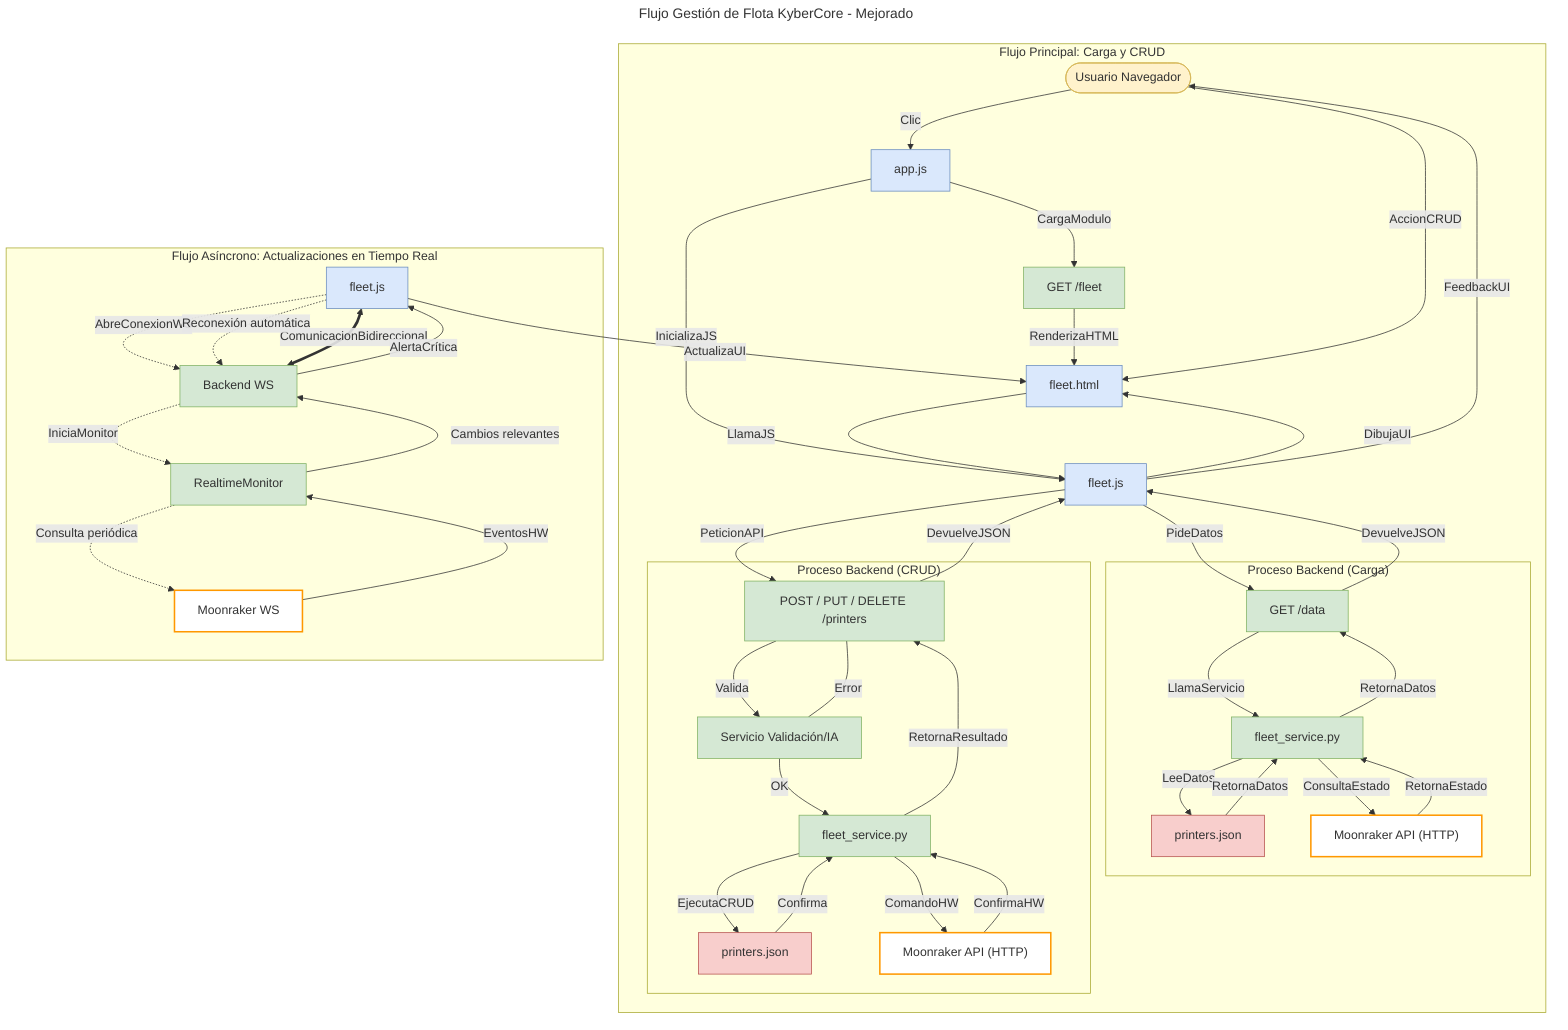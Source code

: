 ---
title: Flujo Gestión de Flota KyberCore - Mejorado
---
flowchart TD
    subgraph "Flujo Principal: Carga y CRUD"
        direction LR
        Usuario([Usuario Navegador]) -->|Clic| appjs[app.js]
        appjs -->|CargaModulo| fleet_controller_html["GET /fleet"]
        fleet_controller_html -->|RenderizaHTML| fleethtml[fleet.html]
        appjs -->|InicializaJS| fleetjs[fleet.js]
        fleetjs -->|PideDatos| fleet_controller_data["GET /data"]
        
    subgraph "Proceso Backend (Carga)"
        direction TB
        fleet_controller_data -->|LlamaServicio| fleet_service["fleet_service.py"]
        fleet_service -->|LeeDatos| printersjson["printers.json"]
        fleet_service -->|ConsultaEstado| moonraker_api["Moonraker API (HTTP)"]
        printersjson -->|RetornaDatos| fleet_service
        moonraker_api -->|RetornaEstado| fleet_service
        fleet_service -->|RetornaDatos| fleet_controller_data
    end

        fleet_controller_data -->|DevuelveJSON| fleetjs
        fleetjs -->|DibujaUI| fleethtml

        Usuario -->|AccionCRUD| fleethtml
        fleethtml -->|LlamaJS| fleetjs
        fleetjs -->|PeticionAPI| fleet_controller_crud["POST / PUT / DELETE /printers"]
        
        subgraph "Proceso Backend (CRUD)"
            direction TB
            fleet_controller_crud -->|Valida| ia_validator["Servicio Validación/IA"]
            ia_validator -- OK --> fleet_service_crud["fleet_service.py"]
            ia_validator -- Error --- fleet_controller_crud
            fleet_service_crud -->|EjecutaCRUD| printersjson_crud["printers.json"]
            fleet_service_crud -->|ComandoHW| moonraker_api_crud["Moonraker API (HTTP)"]
            printersjson_crud -->|Confirma| fleet_service_crud
            moonraker_api_crud -->|ConfirmaHW| fleet_service_crud
            fleet_service_crud -->|RetornaResultado| fleet_controller_crud
        end
        
        fleet_controller_crud -->|DevuelveJSON| fleetjs
        fleetjs -->|FeedbackUI| Usuario
    end

    subgraph "Flujo Asíncrono: Actualizaciones en Tiempo Real"
        direction TB
        fleetjs_ws[fleet.js] -.->|AbreConexionWS| backend_ws[Backend WS]
        backend_ws -.->|IniciaMonitor| monitor_ws["RealtimeMonitor"]
        monitor_ws -.->|Consulta periódica| moonraker_ws["Moonraker WS"]
        moonraker_ws -- EventosHW --> monitor_ws
        monitor_ws -- Cambios relevantes --> backend_ws
        backend_ws <==>|ComunicacionBidireccional| fleetjs_ws
        backend_ws -- AlertaCrítica --> fleetjs_ws
        fleetjs_ws -->|ActualizaUI| fleethtml
        fleetjs_ws -.->|Reconexión automática| backend_ws
    end

    %% Leyenda de colores y tipos de línea
    classDef frontend fill:#dae8fc,stroke:#6c8ebf;
    classDef backend fill:#d5e8d4,stroke:#82b366;
    classDef db fill:#f8cecc,stroke:#b85450;
    classDef user fill:#fff2cc,stroke:#d6b656;
    classDef moonraker fill:#fff,stroke:#ff9800,stroke-width:2px;

    class appjs,fleetjs,fleethtml,fleetjs_ws frontend;
    class fleet_controller_html,fleet_controller_data,fleet_controller_crud,fleet_service,fleet_service_crud,ia_validator,backend_ws,monitor_ws backend;
    class printersjson,printersjson_crud db;
    class Usuario user;
    class moonraker_api,moonraker_api_crud,moonraker_ws moonraker;